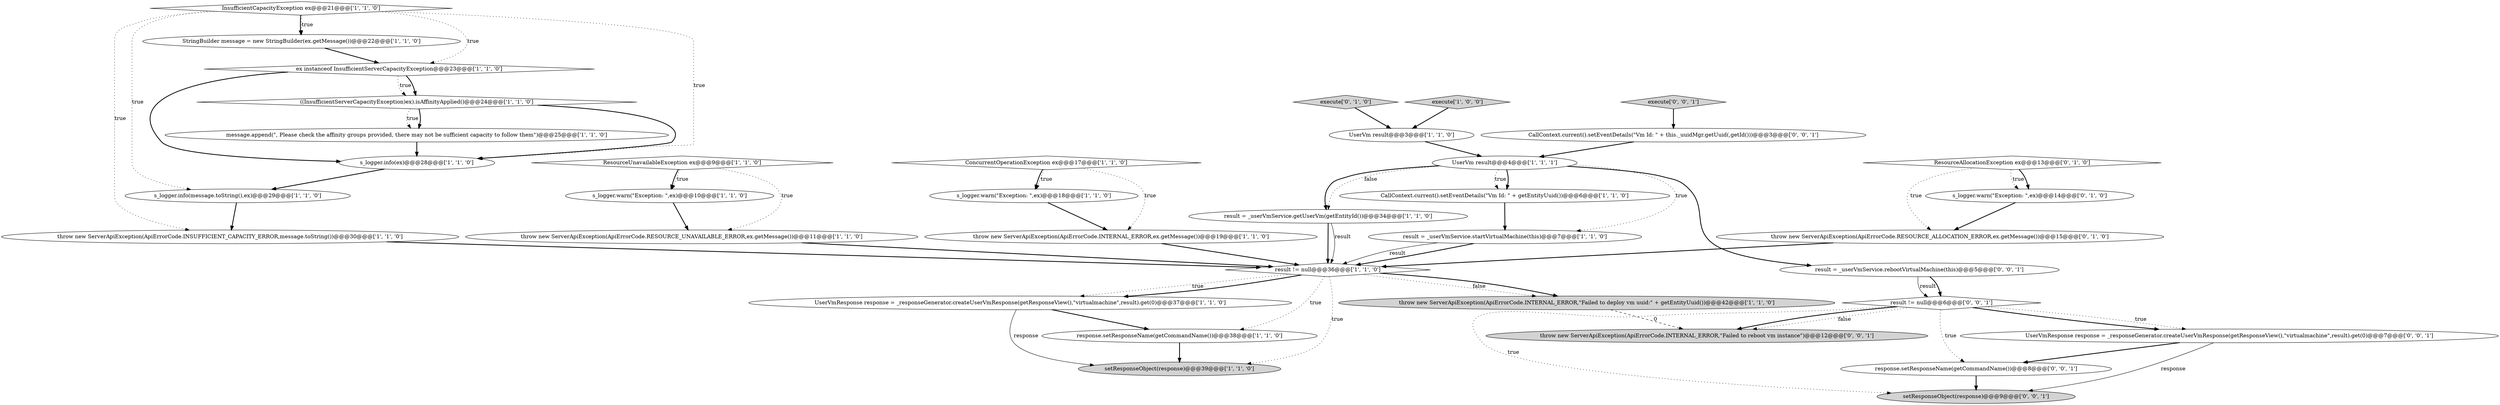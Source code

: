 digraph {
5 [style = filled, label = "setResponseObject(response)@@@39@@@['1', '1', '0']", fillcolor = lightgray, shape = ellipse image = "AAA0AAABBB1BBB"];
22 [style = filled, label = "CallContext.current().setEventDetails(\"Vm Id: \" + getEntityUuid())@@@6@@@['1', '1', '0']", fillcolor = white, shape = ellipse image = "AAA0AAABBB1BBB"];
33 [style = filled, label = "response.setResponseName(getCommandName())@@@8@@@['0', '0', '1']", fillcolor = white, shape = ellipse image = "AAA0AAABBB3BBB"];
34 [style = filled, label = "execute['0', '0', '1']", fillcolor = lightgray, shape = diamond image = "AAA0AAABBB3BBB"];
4 [style = filled, label = "response.setResponseName(getCommandName())@@@38@@@['1', '1', '0']", fillcolor = white, shape = ellipse image = "AAA0AAABBB1BBB"];
27 [style = filled, label = "throw new ServerApiException(ApiErrorCode.RESOURCE_ALLOCATION_ERROR,ex.getMessage())@@@15@@@['0', '1', '0']", fillcolor = white, shape = ellipse image = "AAA1AAABBB2BBB"];
9 [style = filled, label = "s_logger.warn(\"Exception: \",ex)@@@10@@@['1', '1', '0']", fillcolor = white, shape = ellipse image = "AAA0AAABBB1BBB"];
13 [style = filled, label = "throw new ServerApiException(ApiErrorCode.INSUFFICIENT_CAPACITY_ERROR,message.toString())@@@30@@@['1', '1', '0']", fillcolor = white, shape = ellipse image = "AAA0AAABBB1BBB"];
25 [style = filled, label = "ResourceAllocationException ex@@@13@@@['0', '1', '0']", fillcolor = white, shape = diamond image = "AAA1AAABBB2BBB"];
18 [style = filled, label = "ex instanceof InsufficientServerCapacityException@@@23@@@['1', '1', '0']", fillcolor = white, shape = diamond image = "AAA0AAABBB1BBB"];
31 [style = filled, label = "UserVmResponse response = _responseGenerator.createUserVmResponse(getResponseView(),\"virtualmachine\",result).get(0)@@@7@@@['0', '0', '1']", fillcolor = white, shape = ellipse image = "AAA0AAABBB3BBB"];
14 [style = filled, label = "s_logger.info(ex)@@@28@@@['1', '1', '0']", fillcolor = white, shape = ellipse image = "AAA0AAABBB1BBB"];
32 [style = filled, label = "throw new ServerApiException(ApiErrorCode.INTERNAL_ERROR,\"Failed to reboot vm instance\")@@@12@@@['0', '0', '1']", fillcolor = lightgray, shape = ellipse image = "AAA0AAABBB3BBB"];
30 [style = filled, label = "result != null@@@6@@@['0', '0', '1']", fillcolor = white, shape = diamond image = "AAA0AAABBB3BBB"];
24 [style = filled, label = "ResourceUnavailableException ex@@@9@@@['1', '1', '0']", fillcolor = white, shape = diamond image = "AAA0AAABBB1BBB"];
16 [style = filled, label = "UserVm result@@@3@@@['1', '1', '0']", fillcolor = white, shape = ellipse image = "AAA0AAABBB1BBB"];
26 [style = filled, label = "execute['0', '1', '0']", fillcolor = lightgray, shape = diamond image = "AAA0AAABBB2BBB"];
6 [style = filled, label = "throw new ServerApiException(ApiErrorCode.RESOURCE_UNAVAILABLE_ERROR,ex.getMessage())@@@11@@@['1', '1', '0']", fillcolor = white, shape = ellipse image = "AAA0AAABBB1BBB"];
35 [style = filled, label = "result = _userVmService.rebootVirtualMachine(this)@@@5@@@['0', '0', '1']", fillcolor = white, shape = ellipse image = "AAA0AAABBB3BBB"];
2 [style = filled, label = "result = _userVmService.getUserVm(getEntityId())@@@34@@@['1', '1', '0']", fillcolor = white, shape = ellipse image = "AAA0AAABBB1BBB"];
15 [style = filled, label = "execute['1', '0', '0']", fillcolor = lightgray, shape = diamond image = "AAA0AAABBB1BBB"];
29 [style = filled, label = "CallContext.current().setEventDetails(\"Vm Id: \" + this._uuidMgr.getUuid(,getId()))@@@3@@@['0', '0', '1']", fillcolor = white, shape = ellipse image = "AAA0AAABBB3BBB"];
17 [style = filled, label = "throw new ServerApiException(ApiErrorCode.INTERNAL_ERROR,ex.getMessage())@@@19@@@['1', '1', '0']", fillcolor = white, shape = ellipse image = "AAA0AAABBB1BBB"];
1 [style = filled, label = "result != null@@@36@@@['1', '1', '0']", fillcolor = white, shape = diamond image = "AAA0AAABBB1BBB"];
10 [style = filled, label = "message.append(\", Please check the affinity groups provided, there may not be sufficient capacity to follow them\")@@@25@@@['1', '1', '0']", fillcolor = white, shape = ellipse image = "AAA0AAABBB1BBB"];
36 [style = filled, label = "setResponseObject(response)@@@9@@@['0', '0', '1']", fillcolor = lightgray, shape = ellipse image = "AAA0AAABBB3BBB"];
20 [style = filled, label = "ConcurrentOperationException ex@@@17@@@['1', '1', '0']", fillcolor = white, shape = diamond image = "AAA0AAABBB1BBB"];
23 [style = filled, label = "InsufficientCapacityException ex@@@21@@@['1', '1', '0']", fillcolor = white, shape = diamond image = "AAA0AAABBB1BBB"];
8 [style = filled, label = "UserVmResponse response = _responseGenerator.createUserVmResponse(getResponseView(),\"virtualmachine\",result).get(0)@@@37@@@['1', '1', '0']", fillcolor = white, shape = ellipse image = "AAA0AAABBB1BBB"];
19 [style = filled, label = "UserVm result@@@4@@@['1', '1', '1']", fillcolor = white, shape = ellipse image = "AAA0AAABBB1BBB"];
21 [style = filled, label = "throw new ServerApiException(ApiErrorCode.INTERNAL_ERROR,\"Failed to deploy vm uuid:\" + getEntityUuid())@@@42@@@['1', '1', '0']", fillcolor = lightgray, shape = ellipse image = "AAA0AAABBB1BBB"];
12 [style = filled, label = "StringBuilder message = new StringBuilder(ex.getMessage())@@@22@@@['1', '1', '0']", fillcolor = white, shape = ellipse image = "AAA0AAABBB1BBB"];
0 [style = filled, label = "result = _userVmService.startVirtualMachine(this)@@@7@@@['1', '1', '0']", fillcolor = white, shape = ellipse image = "AAA0AAABBB1BBB"];
11 [style = filled, label = "s_logger.warn(\"Exception: \",ex)@@@18@@@['1', '1', '0']", fillcolor = white, shape = ellipse image = "AAA0AAABBB1BBB"];
28 [style = filled, label = "s_logger.warn(\"Exception: \",ex)@@@14@@@['0', '1', '0']", fillcolor = white, shape = ellipse image = "AAA1AAABBB2BBB"];
3 [style = filled, label = "s_logger.info(message.toString(),ex)@@@29@@@['1', '1', '0']", fillcolor = white, shape = ellipse image = "AAA0AAABBB1BBB"];
7 [style = filled, label = "((InsufficientServerCapacityException)ex).isAffinityApplied()@@@24@@@['1', '1', '0']", fillcolor = white, shape = diamond image = "AAA0AAABBB1BBB"];
19->0 [style = dotted, label="true"];
29->19 [style = bold, label=""];
1->8 [style = dotted, label="true"];
30->31 [style = dotted, label="true"];
14->3 [style = bold, label=""];
1->21 [style = dotted, label="false"];
35->30 [style = solid, label="result"];
8->4 [style = bold, label=""];
26->16 [style = bold, label=""];
35->30 [style = bold, label=""];
7->10 [style = bold, label=""];
22->0 [style = bold, label=""];
30->33 [style = dotted, label="true"];
1->21 [style = bold, label=""];
16->19 [style = bold, label=""];
4->5 [style = bold, label=""];
7->10 [style = dotted, label="true"];
1->8 [style = bold, label=""];
19->2 [style = dotted, label="false"];
19->22 [style = bold, label=""];
20->17 [style = dotted, label="true"];
23->14 [style = dotted, label="true"];
8->5 [style = solid, label="response"];
11->17 [style = bold, label=""];
3->13 [style = bold, label=""];
0->1 [style = bold, label=""];
25->28 [style = dotted, label="true"];
30->32 [style = dotted, label="false"];
7->14 [style = bold, label=""];
9->6 [style = bold, label=""];
30->31 [style = bold, label=""];
28->27 [style = bold, label=""];
25->27 [style = dotted, label="true"];
21->32 [style = dashed, label="0"];
25->28 [style = bold, label=""];
27->1 [style = bold, label=""];
23->12 [style = dotted, label="true"];
23->12 [style = bold, label=""];
24->9 [style = dotted, label="true"];
23->13 [style = dotted, label="true"];
19->22 [style = dotted, label="true"];
24->6 [style = dotted, label="true"];
30->32 [style = bold, label=""];
2->1 [style = bold, label=""];
23->18 [style = dotted, label="true"];
18->7 [style = dotted, label="true"];
1->5 [style = dotted, label="true"];
12->18 [style = bold, label=""];
15->16 [style = bold, label=""];
24->9 [style = bold, label=""];
13->1 [style = bold, label=""];
19->2 [style = bold, label=""];
34->29 [style = bold, label=""];
2->1 [style = solid, label="result"];
18->14 [style = bold, label=""];
31->33 [style = bold, label=""];
33->36 [style = bold, label=""];
6->1 [style = bold, label=""];
1->4 [style = dotted, label="true"];
10->14 [style = bold, label=""];
0->1 [style = solid, label="result"];
19->35 [style = bold, label=""];
31->36 [style = solid, label="response"];
23->3 [style = dotted, label="true"];
20->11 [style = dotted, label="true"];
30->36 [style = dotted, label="true"];
17->1 [style = bold, label=""];
20->11 [style = bold, label=""];
18->7 [style = bold, label=""];
}
